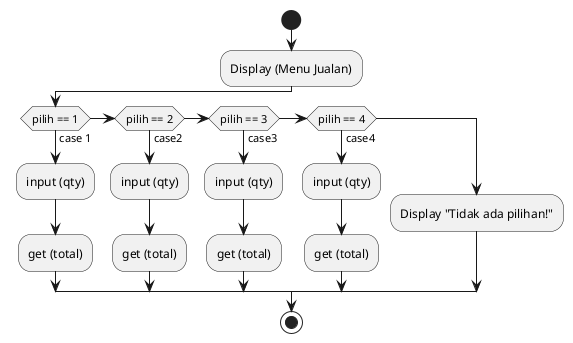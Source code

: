 @startuml Tugas 6
start
:Display (Menu Jualan);
        if (pilih == 1) then (case 1)
                :input (qty);
                :get (total);
        elseif (pilih == 2) then (case2)
                :input (qty);
                :get (total);
        elseif (pilih == 3) then (case3)
                :input (qty);
                :get (total);
        elseif (pilih == 4) then (case4)
                :input (qty);
                :get (total);
        else
                :Display "Tidak ada pilihan!";
        endif
stop
@enduml